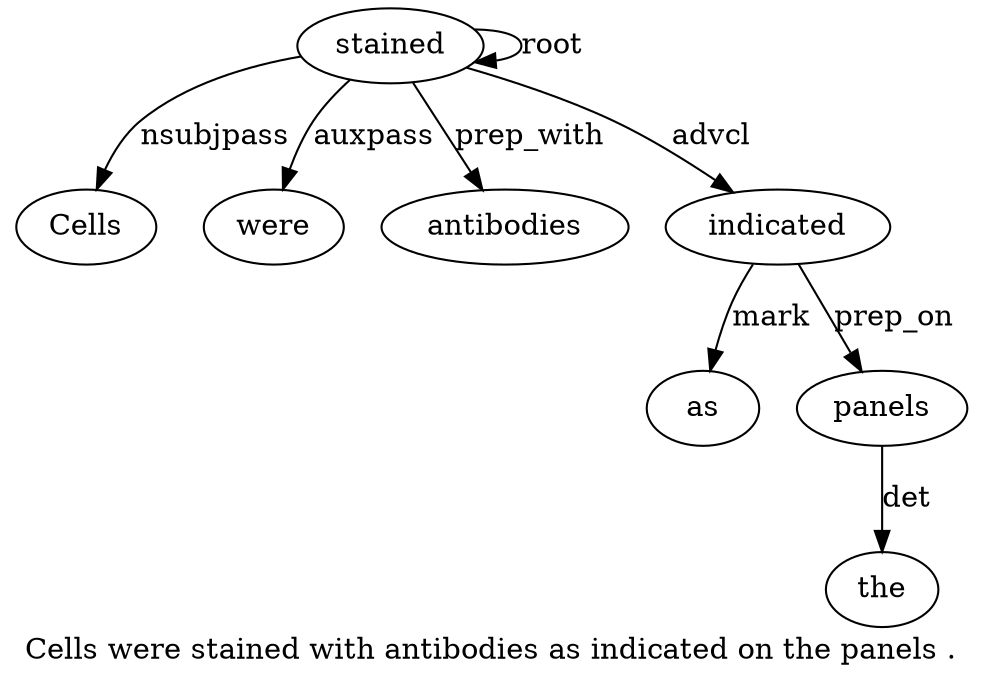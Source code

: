 digraph "Cells were stained with antibodies as indicated on the panels ." {
label="Cells were stained with antibodies as indicated on the panels .";
stained3 [style=filled, fillcolor=white, label=stained];
Cells1 [style=filled, fillcolor=white, label=Cells];
stained3 -> Cells1  [label=nsubjpass];
were2 [style=filled, fillcolor=white, label=were];
stained3 -> were2  [label=auxpass];
stained3 -> stained3  [label=root];
antibodies5 [style=filled, fillcolor=white, label=antibodies];
stained3 -> antibodies5  [label=prep_with];
indicated7 [style=filled, fillcolor=white, label=indicated];
as6 [style=filled, fillcolor=white, label=as];
indicated7 -> as6  [label=mark];
stained3 -> indicated7  [label=advcl];
panels10 [style=filled, fillcolor=white, label=panels];
the9 [style=filled, fillcolor=white, label=the];
panels10 -> the9  [label=det];
indicated7 -> panels10  [label=prep_on];
}
